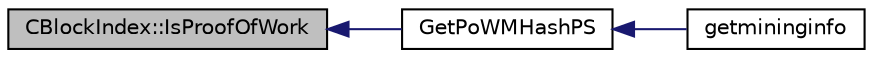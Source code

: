 digraph "CBlockIndex::IsProofOfWork"
{
  edge [fontname="Helvetica",fontsize="10",labelfontname="Helvetica",labelfontsize="10"];
  node [fontname="Helvetica",fontsize="10",shape=record];
  rankdir="LR";
  Node683 [label="CBlockIndex::IsProofOfWork",height=0.2,width=0.4,color="black", fillcolor="grey75", style="filled", fontcolor="black"];
  Node683 -> Node684 [dir="back",color="midnightblue",fontsize="10",style="solid",fontname="Helvetica"];
  Node684 [label="GetPoWMHashPS",height=0.2,width=0.4,color="black", fillcolor="white", style="filled",URL="$d3/da2/rpcserver_8h.html#a3da60ebd3884dc09e7a20b0798b6cf36"];
  Node684 -> Node685 [dir="back",color="midnightblue",fontsize="10",style="solid",fontname="Helvetica"];
  Node685 [label="getmininginfo",height=0.2,width=0.4,color="black", fillcolor="white", style="filled",URL="$d4/ddd/rpcmining_8cpp.html#a89c187faff7322c7d15134d13570ca1e"];
}
